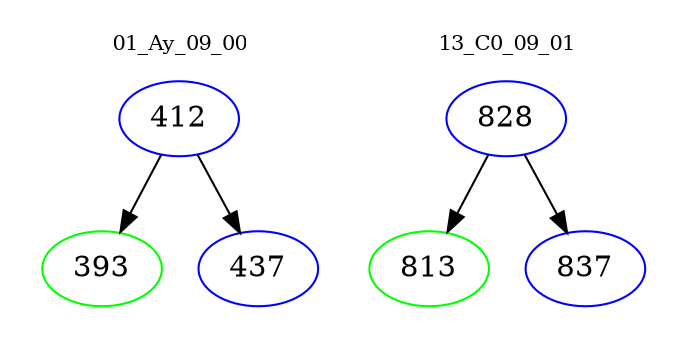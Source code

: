 digraph{
subgraph cluster_0 {
color = white
label = "01_Ay_09_00";
fontsize=10;
T0_412 [label="412", color="blue"]
T0_412 -> T0_393 [color="black"]
T0_393 [label="393", color="green"]
T0_412 -> T0_437 [color="black"]
T0_437 [label="437", color="blue"]
}
subgraph cluster_1 {
color = white
label = "13_C0_09_01";
fontsize=10;
T1_828 [label="828", color="blue"]
T1_828 -> T1_813 [color="black"]
T1_813 [label="813", color="green"]
T1_828 -> T1_837 [color="black"]
T1_837 [label="837", color="blue"]
}
}
